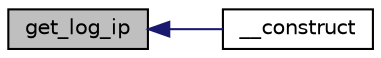digraph "get_log_ip"
{
  edge [fontname="Helvetica",fontsize="10",labelfontname="Helvetica",labelfontsize="10"];
  node [fontname="Helvetica",fontsize="10",shape=record];
  rankdir="LR";
  Node33 [label="get_log_ip",height=0.2,width=0.4,color="black", fillcolor="grey75", style="filled", fontcolor="black"];
  Node33 -> Node34 [dir="back",color="midnightblue",fontsize="10",style="solid",fontname="Helvetica"];
  Node34 [label="__construct",height=0.2,width=0.4,color="black", fillcolor="white", style="filled",URL="$class_class_logs.html#a0c7ba5a301d60f9335443b0e71bcdbb8",tooltip="Data de criação do Log. "];
}
